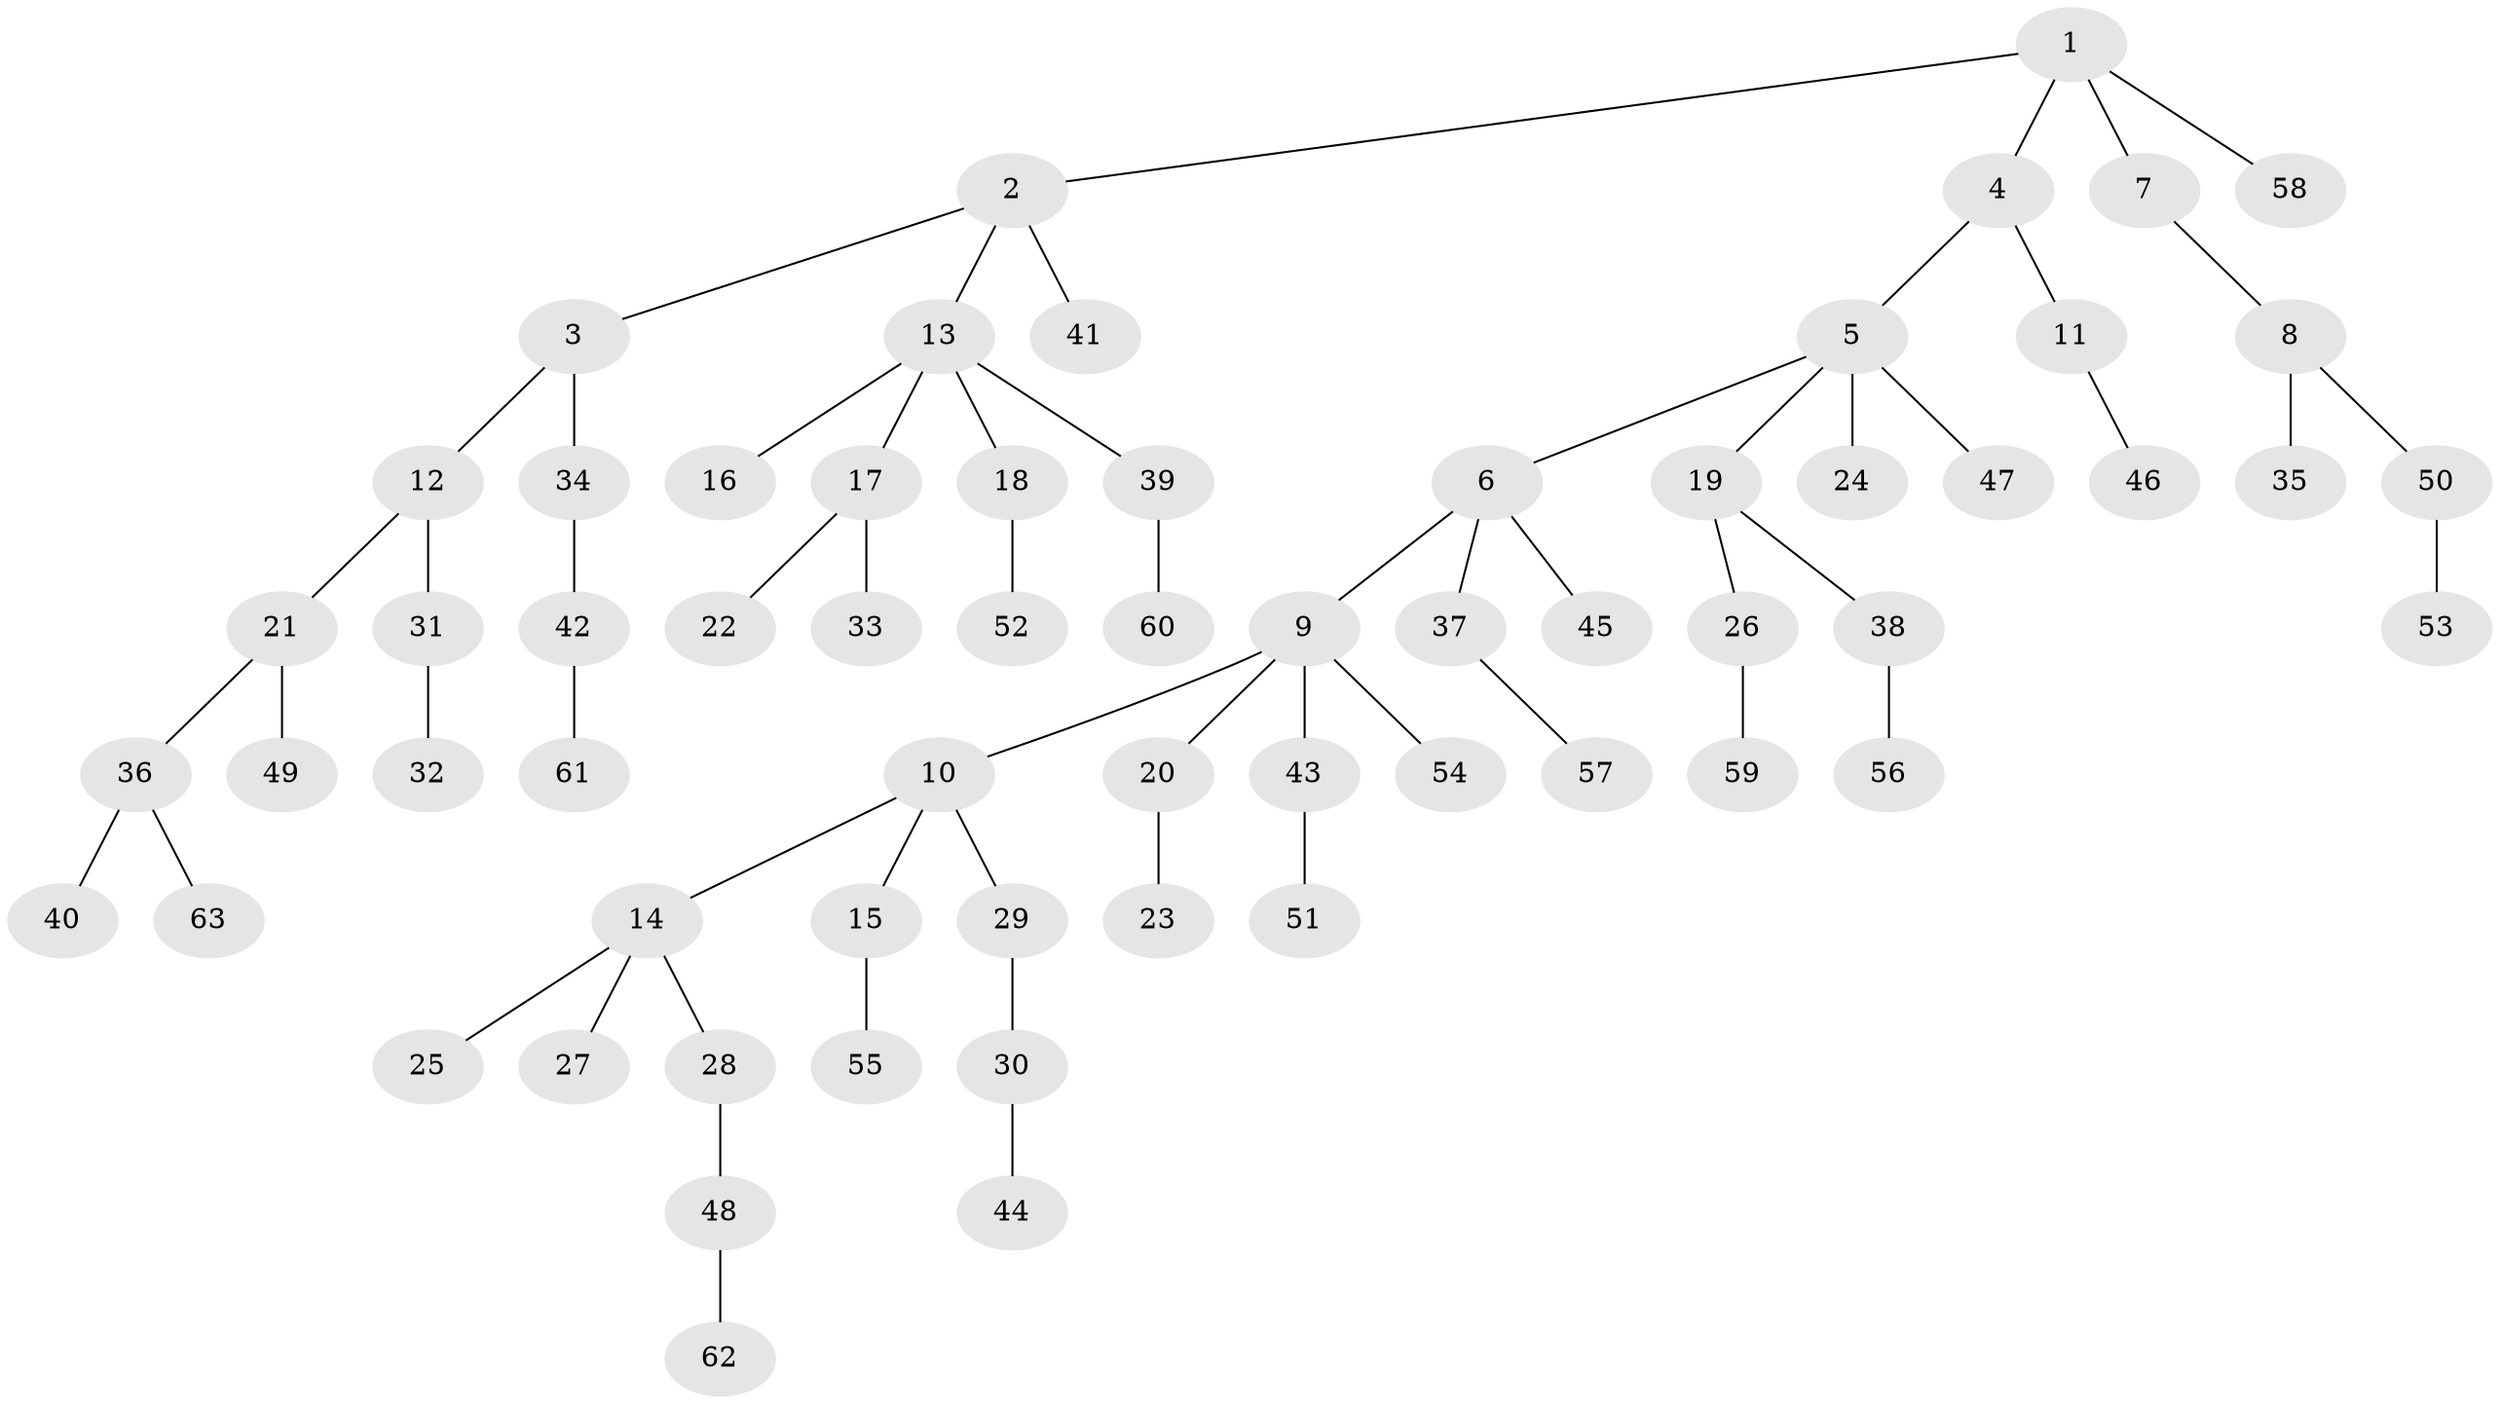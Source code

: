 // Generated by graph-tools (version 1.1) at 2025/26/03/09/25 03:26:29]
// undirected, 63 vertices, 62 edges
graph export_dot {
graph [start="1"]
  node [color=gray90,style=filled];
  1;
  2;
  3;
  4;
  5;
  6;
  7;
  8;
  9;
  10;
  11;
  12;
  13;
  14;
  15;
  16;
  17;
  18;
  19;
  20;
  21;
  22;
  23;
  24;
  25;
  26;
  27;
  28;
  29;
  30;
  31;
  32;
  33;
  34;
  35;
  36;
  37;
  38;
  39;
  40;
  41;
  42;
  43;
  44;
  45;
  46;
  47;
  48;
  49;
  50;
  51;
  52;
  53;
  54;
  55;
  56;
  57;
  58;
  59;
  60;
  61;
  62;
  63;
  1 -- 2;
  1 -- 4;
  1 -- 7;
  1 -- 58;
  2 -- 3;
  2 -- 13;
  2 -- 41;
  3 -- 12;
  3 -- 34;
  4 -- 5;
  4 -- 11;
  5 -- 6;
  5 -- 19;
  5 -- 24;
  5 -- 47;
  6 -- 9;
  6 -- 37;
  6 -- 45;
  7 -- 8;
  8 -- 35;
  8 -- 50;
  9 -- 10;
  9 -- 20;
  9 -- 43;
  9 -- 54;
  10 -- 14;
  10 -- 15;
  10 -- 29;
  11 -- 46;
  12 -- 21;
  12 -- 31;
  13 -- 16;
  13 -- 17;
  13 -- 18;
  13 -- 39;
  14 -- 25;
  14 -- 27;
  14 -- 28;
  15 -- 55;
  17 -- 22;
  17 -- 33;
  18 -- 52;
  19 -- 26;
  19 -- 38;
  20 -- 23;
  21 -- 36;
  21 -- 49;
  26 -- 59;
  28 -- 48;
  29 -- 30;
  30 -- 44;
  31 -- 32;
  34 -- 42;
  36 -- 40;
  36 -- 63;
  37 -- 57;
  38 -- 56;
  39 -- 60;
  42 -- 61;
  43 -- 51;
  48 -- 62;
  50 -- 53;
}
